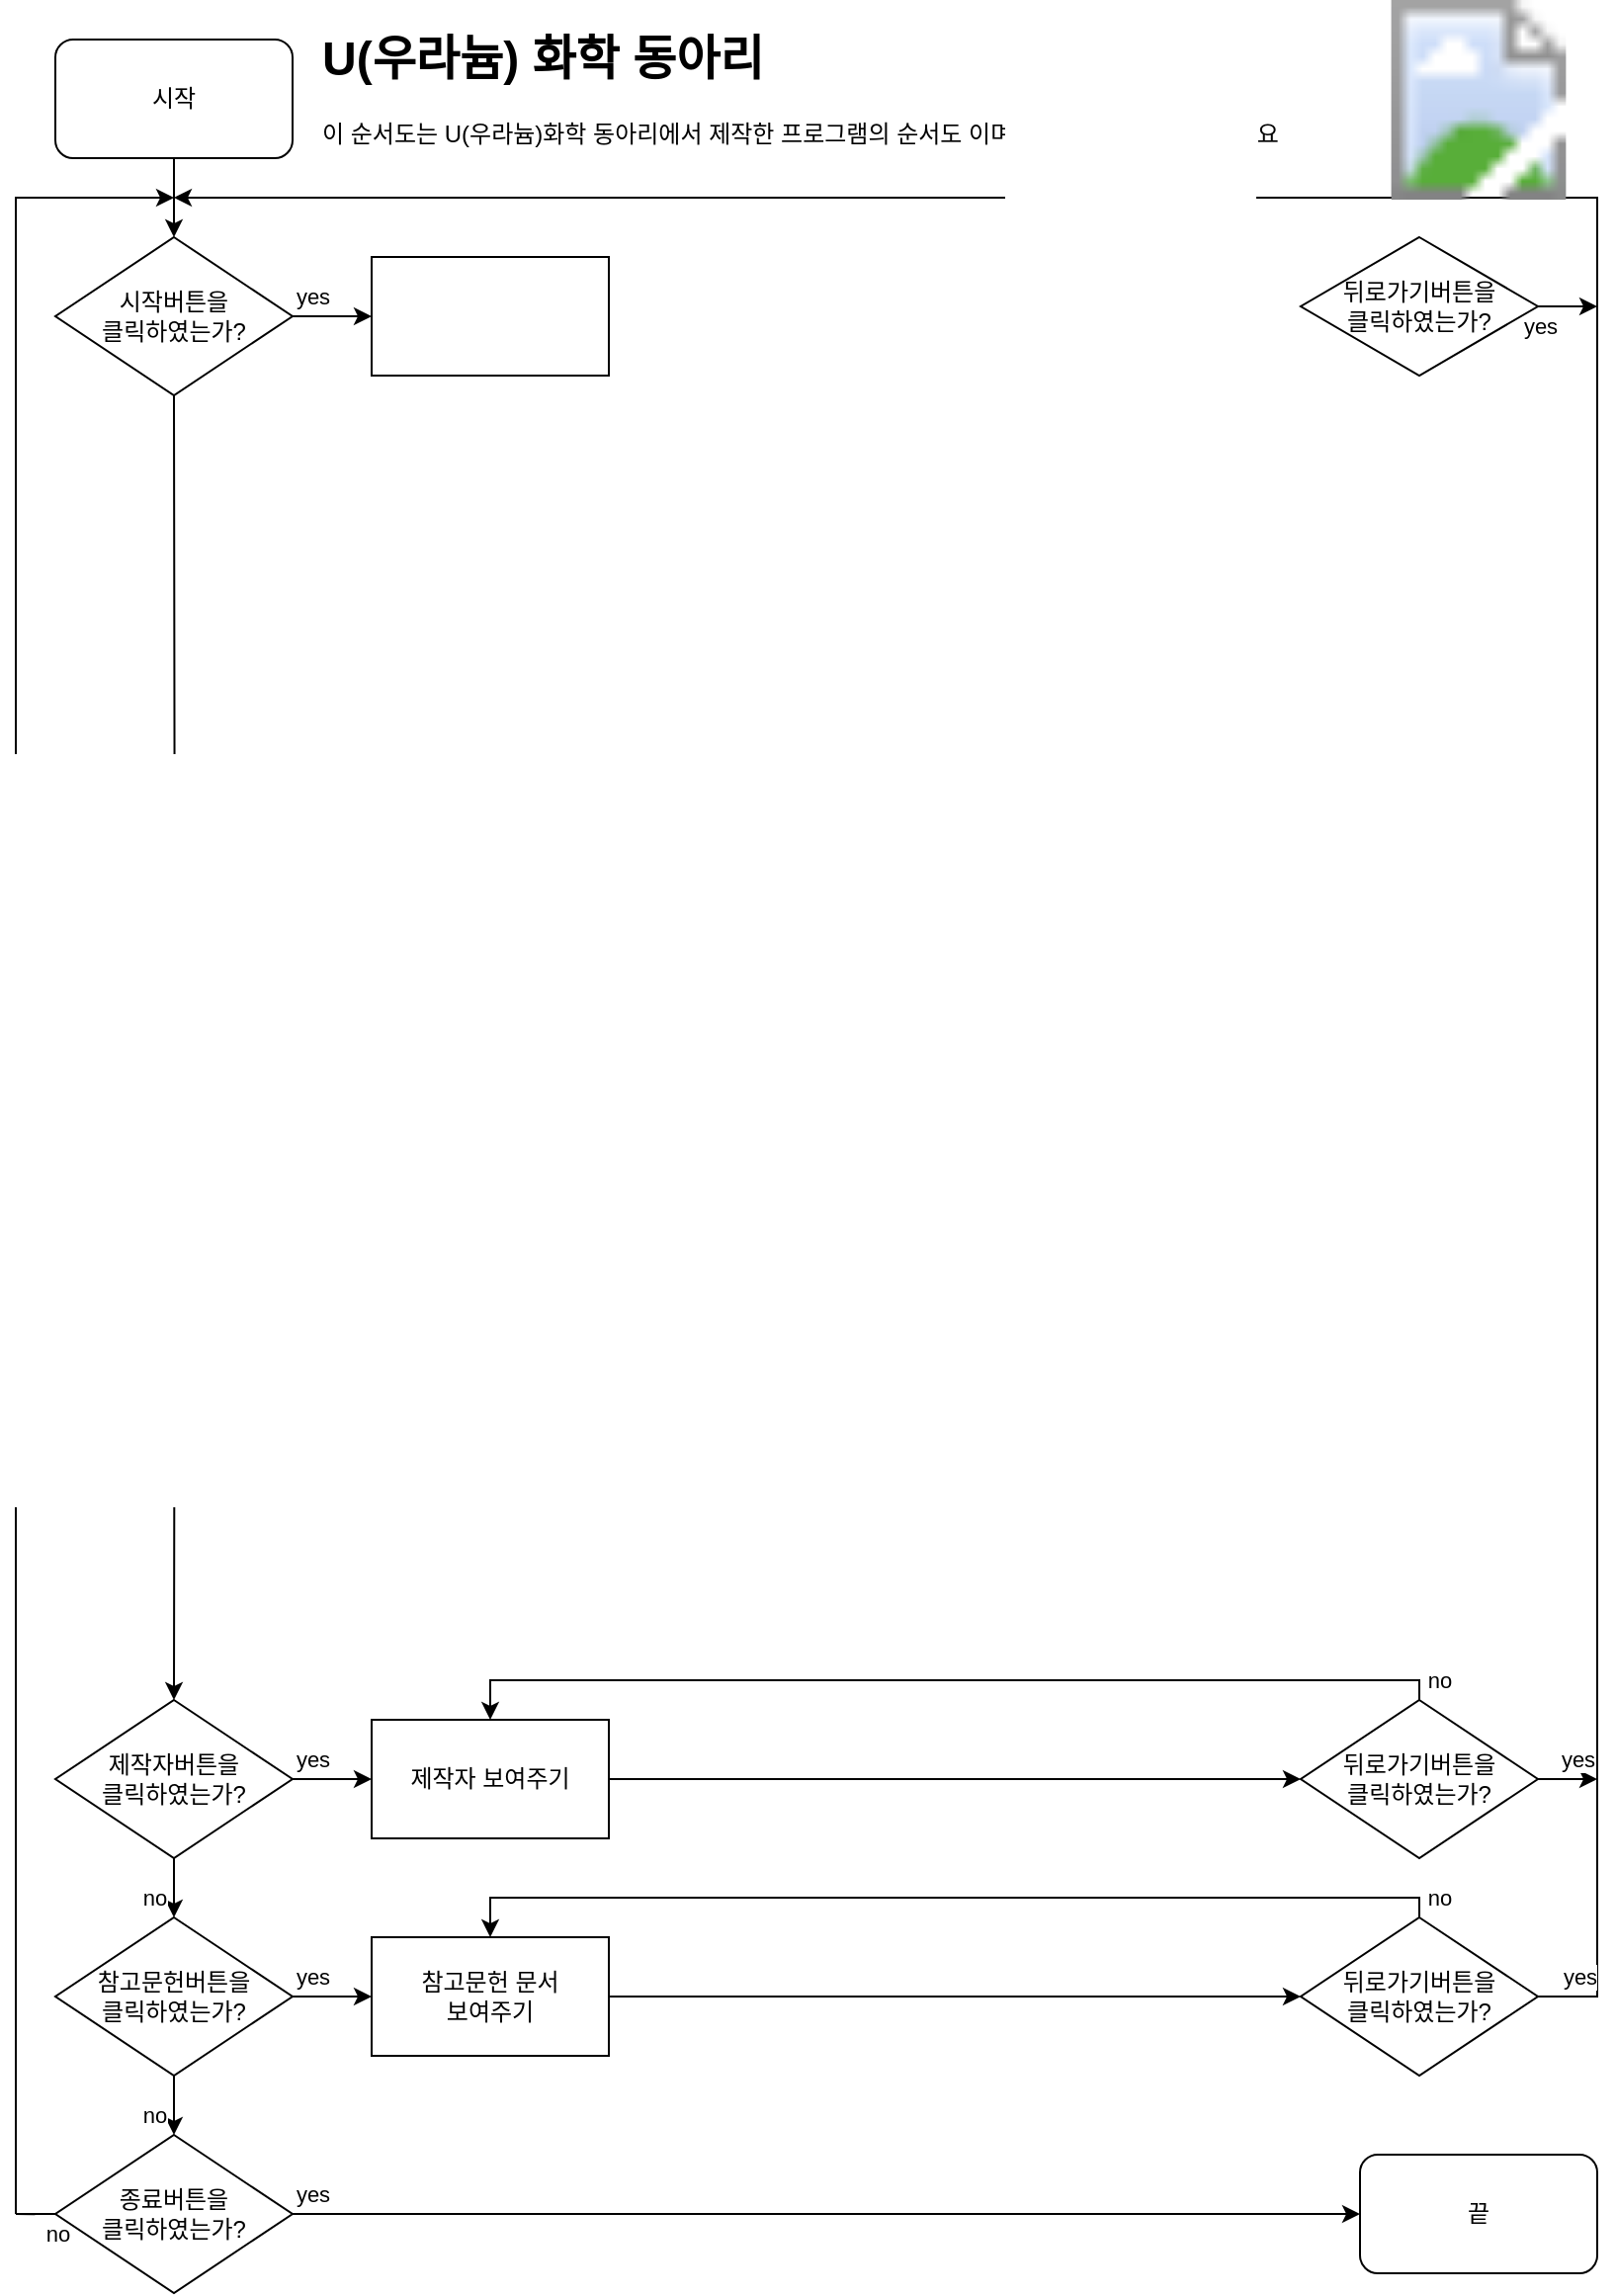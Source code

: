 <mxfile version="12.1.3" type="device" pages="1"><diagram id="kQGQ4uH8GvvLK9f1g2TT" name="Page-2"><mxGraphModel dx="853" dy="404" grid="1" gridSize="10" guides="1" tooltips="1" connect="1" arrows="1" fold="1" page="1" pageScale="1" pageWidth="827" pageHeight="1169" math="0" shadow="0"><root><mxCell id="RVylFyUHIWJLCj3g-BGD-0"/><mxCell id="RVylFyUHIWJLCj3g-BGD-1" parent="RVylFyUHIWJLCj3g-BGD-0"/><mxCell id="FyN53RhaLU9EqQz4K_20-3" style="edgeStyle=orthogonalEdgeStyle;rounded=0;orthogonalLoop=1;jettySize=auto;html=1;exitX=0.5;exitY=1;exitDx=0;exitDy=0;entryX=0.5;entryY=0;entryDx=0;entryDy=0;" parent="RVylFyUHIWJLCj3g-BGD-1" source="FyN53RhaLU9EqQz4K_20-0" target="FyN53RhaLU9EqQz4K_20-1" edge="1"><mxGeometry relative="1" as="geometry"/></mxCell><mxCell id="FyN53RhaLU9EqQz4K_20-0" value="시작" style="rounded=1;whiteSpace=wrap;html=1;" parent="RVylFyUHIWJLCj3g-BGD-1" vertex="1"><mxGeometry x="30" y="20" width="120" height="60" as="geometry"/></mxCell><mxCell id="FyN53RhaLU9EqQz4K_20-12" value="yes" style="edgeStyle=orthogonalEdgeStyle;rounded=0;orthogonalLoop=1;jettySize=auto;html=1;exitX=1;exitY=0.5;exitDx=0;exitDy=0;" parent="RVylFyUHIWJLCj3g-BGD-1" source="FyN53RhaLU9EqQz4K_20-1" edge="1"><mxGeometry x="-0.5" y="10" relative="1" as="geometry"><mxPoint x="190" y="160" as="targetPoint"/><mxPoint as="offset"/></mxGeometry></mxCell><mxCell id="FyN53RhaLU9EqQz4K_20-1" value="시작버튼을 &lt;br&gt;클릭하였는가?" style="rhombus;whiteSpace=wrap;html=1;" parent="RVylFyUHIWJLCj3g-BGD-1" vertex="1"><mxGeometry x="30" y="120" width="120" height="80" as="geometry"/></mxCell><mxCell id="FyN53RhaLU9EqQz4K_20-4" value="no" style="edgeStyle=orthogonalEdgeStyle;rounded=0;orthogonalLoop=1;jettySize=auto;html=1;entryX=0.5;entryY=0;entryDx=0;entryDy=0;" parent="RVylFyUHIWJLCj3g-BGD-1" target="FyN53RhaLU9EqQz4K_20-5" edge="1"><mxGeometry x="0.0" y="-320" relative="1" as="geometry"><mxPoint x="90" y="200" as="sourcePoint"/><mxPoint x="310" y="-320" as="offset"/></mxGeometry></mxCell><mxCell id="FyN53RhaLU9EqQz4K_20-5" value="제작자버튼을 &lt;br&gt;클릭하였는가?" style="rhombus;whiteSpace=wrap;html=1;" parent="RVylFyUHIWJLCj3g-BGD-1" vertex="1"><mxGeometry x="30" y="860" width="120" height="80" as="geometry"/></mxCell><mxCell id="FyN53RhaLU9EqQz4K_20-6" value="no" style="edgeStyle=orthogonalEdgeStyle;rounded=0;orthogonalLoop=1;jettySize=auto;html=1;exitX=0.5;exitY=1;exitDx=0;exitDy=0;entryX=0.5;entryY=0;entryDx=0;entryDy=0;" parent="RVylFyUHIWJLCj3g-BGD-1" target="FyN53RhaLU9EqQz4K_20-7" edge="1"><mxGeometry x="0.333" y="-10" relative="1" as="geometry"><mxPoint x="90" y="940" as="sourcePoint"/><mxPoint as="offset"/></mxGeometry></mxCell><mxCell id="FyN53RhaLU9EqQz4K_20-7" value="참고문헌버튼을 &lt;br&gt;클릭하였는가?" style="rhombus;whiteSpace=wrap;html=1;" parent="RVylFyUHIWJLCj3g-BGD-1" vertex="1"><mxGeometry x="30" y="970" width="120" height="80" as="geometry"/></mxCell><mxCell id="FyN53RhaLU9EqQz4K_20-14" value="yes" style="edgeStyle=orthogonalEdgeStyle;rounded=0;orthogonalLoop=1;jettySize=auto;html=1;exitX=1;exitY=0.5;exitDx=0;exitDy=0;" parent="RVylFyUHIWJLCj3g-BGD-1" source="FyN53RhaLU9EqQz4K_20-5" edge="1"><mxGeometry x="-0.5" y="10" relative="1" as="geometry"><mxPoint x="190" y="900" as="targetPoint"/><mxPoint x="160" y="800" as="sourcePoint"/><mxPoint as="offset"/></mxGeometry></mxCell><mxCell id="FyN53RhaLU9EqQz4K_20-15" value="yes" style="edgeStyle=orthogonalEdgeStyle;rounded=0;orthogonalLoop=1;jettySize=auto;html=1;exitX=1;exitY=0.5;exitDx=0;exitDy=0;" parent="RVylFyUHIWJLCj3g-BGD-1" source="FyN53RhaLU9EqQz4K_20-7" edge="1"><mxGeometry x="-0.5" y="10" relative="1" as="geometry"><mxPoint x="190" y="1010" as="targetPoint"/><mxPoint x="170" y="810" as="sourcePoint"/><mxPoint as="offset"/></mxGeometry></mxCell><mxCell id="pWhzRhMlFrlkzoWiSeOW-1" style="edgeStyle=orthogonalEdgeStyle;rounded=0;orthogonalLoop=1;jettySize=auto;html=1;entryX=0;entryY=0.5;entryDx=0;entryDy=0;" edge="1" parent="RVylFyUHIWJLCj3g-BGD-1" source="FyN53RhaLU9EqQz4K_20-17" target="FyN53RhaLU9EqQz4K_20-22"><mxGeometry relative="1" as="geometry"/></mxCell><mxCell id="FyN53RhaLU9EqQz4K_20-17" value="참고문헌 문서&lt;br&gt;보여주기" style="rounded=0;whiteSpace=wrap;html=1;" parent="RVylFyUHIWJLCj3g-BGD-1" vertex="1"><mxGeometry x="190" y="980" width="120" height="60" as="geometry"/></mxCell><mxCell id="FyN53RhaLU9EqQz4K_20-18" value="" style="rounded=0;whiteSpace=wrap;html=1;" parent="RVylFyUHIWJLCj3g-BGD-1" vertex="1"><mxGeometry x="190" y="130" width="120" height="60" as="geometry"/></mxCell><mxCell id="pWhzRhMlFrlkzoWiSeOW-0" style="edgeStyle=orthogonalEdgeStyle;rounded=0;orthogonalLoop=1;jettySize=auto;html=1;entryX=0;entryY=0.5;entryDx=0;entryDy=0;" edge="1" parent="RVylFyUHIWJLCj3g-BGD-1" source="FyN53RhaLU9EqQz4K_20-19" target="FyN53RhaLU9EqQz4K_20-21"><mxGeometry relative="1" as="geometry"/></mxCell><mxCell id="FyN53RhaLU9EqQz4K_20-19" value="제작자 보여주기" style="rounded=0;whiteSpace=wrap;html=1;" parent="RVylFyUHIWJLCj3g-BGD-1" vertex="1"><mxGeometry x="190" y="870" width="120" height="60" as="geometry"/></mxCell><mxCell id="FyN53RhaLU9EqQz4K_20-37" value="yes" style="edgeStyle=orthogonalEdgeStyle;rounded=0;orthogonalLoop=1;jettySize=auto;html=1;" parent="RVylFyUHIWJLCj3g-BGD-1" source="FyN53RhaLU9EqQz4K_20-20" edge="1"><mxGeometry x="-0.97" y="-10" relative="1" as="geometry"><mxPoint x="810" y="155" as="targetPoint"/><Array as="points"><mxPoint x="810" y="155"/></Array><mxPoint as="offset"/></mxGeometry></mxCell><mxCell id="FyN53RhaLU9EqQz4K_20-20" value="뒤로가기버튼을&lt;br&gt;클릭하였는가?" style="rhombus;whiteSpace=wrap;html=1;" parent="RVylFyUHIWJLCj3g-BGD-1" vertex="1"><mxGeometry x="660" y="120" width="120" height="70" as="geometry"/></mxCell><mxCell id="FyN53RhaLU9EqQz4K_20-38" value="yes" style="edgeStyle=orthogonalEdgeStyle;rounded=0;orthogonalLoop=1;jettySize=auto;html=1;" parent="RVylFyUHIWJLCj3g-BGD-1" source="FyN53RhaLU9EqQz4K_20-21" edge="1"><mxGeometry x="0.319" y="10" relative="1" as="geometry"><mxPoint x="810" y="900" as="targetPoint"/><Array as="points"><mxPoint x="810" y="900"/></Array><mxPoint as="offset"/></mxGeometry></mxCell><mxCell id="pWhzRhMlFrlkzoWiSeOW-3" value="no" style="edgeStyle=orthogonalEdgeStyle;rounded=0;orthogonalLoop=1;jettySize=auto;html=1;entryX=0.5;entryY=0;entryDx=0;entryDy=0;" edge="1" parent="RVylFyUHIWJLCj3g-BGD-1" source="FyN53RhaLU9EqQz4K_20-21" target="FyN53RhaLU9EqQz4K_20-19"><mxGeometry x="-0.96" y="-10" relative="1" as="geometry"><Array as="points"><mxPoint x="720" y="850"/><mxPoint x="250" y="850"/></Array><mxPoint x="10" y="10" as="offset"/></mxGeometry></mxCell><mxCell id="FyN53RhaLU9EqQz4K_20-21" value="뒤로가기버튼을&lt;br&gt;클릭하였는가?" style="rhombus;whiteSpace=wrap;html=1;" parent="RVylFyUHIWJLCj3g-BGD-1" vertex="1"><mxGeometry x="660" y="860" width="120" height="80" as="geometry"/></mxCell><mxCell id="FyN53RhaLU9EqQz4K_20-40" value="yes" style="edgeStyle=orthogonalEdgeStyle;orthogonalLoop=1;jettySize=auto;html=1;strokeColor=#000000;rounded=0;endArrow=classic;endFill=1;" parent="RVylFyUHIWJLCj3g-BGD-1" source="FyN53RhaLU9EqQz4K_20-22" edge="1"><mxGeometry x="-0.975" y="10" relative="1" as="geometry"><mxPoint x="90" y="100" as="targetPoint"/><Array as="points"><mxPoint x="810" y="1010"/><mxPoint x="810" y="100"/><mxPoint x="90" y="100"/></Array><mxPoint as="offset"/></mxGeometry></mxCell><mxCell id="pWhzRhMlFrlkzoWiSeOW-2" value="no" style="edgeStyle=orthogonalEdgeStyle;rounded=0;orthogonalLoop=1;jettySize=auto;html=1;entryX=0.5;entryY=0;entryDx=0;entryDy=0;" edge="1" parent="RVylFyUHIWJLCj3g-BGD-1" source="FyN53RhaLU9EqQz4K_20-22" target="FyN53RhaLU9EqQz4K_20-17"><mxGeometry x="-0.96" y="-10" relative="1" as="geometry"><Array as="points"><mxPoint x="720" y="960"/><mxPoint x="250" y="960"/></Array><mxPoint x="10" y="10" as="offset"/></mxGeometry></mxCell><mxCell id="FyN53RhaLU9EqQz4K_20-22" value="뒤로가기버튼을&lt;br&gt;클릭하였는가?" style="rhombus;whiteSpace=wrap;html=1;" parent="RVylFyUHIWJLCj3g-BGD-1" vertex="1"><mxGeometry x="660" y="970" width="120" height="80" as="geometry"/></mxCell><mxCell id="FyN53RhaLU9EqQz4K_20-27" value="no" style="edgeStyle=orthogonalEdgeStyle;rounded=0;orthogonalLoop=1;jettySize=auto;html=1;exitX=0.5;exitY=1;exitDx=0;exitDy=0;entryX=0.5;entryY=0;entryDx=0;entryDy=0;" parent="RVylFyUHIWJLCj3g-BGD-1" target="FyN53RhaLU9EqQz4K_20-28" edge="1"><mxGeometry x="0.333" y="-10" relative="1" as="geometry"><mxPoint x="90" y="1050" as="sourcePoint"/><mxPoint as="offset"/></mxGeometry></mxCell><mxCell id="FyN53RhaLU9EqQz4K_20-35" value="no" style="edgeStyle=orthogonalEdgeStyle;rounded=0;orthogonalLoop=1;jettySize=auto;html=1;" parent="RVylFyUHIWJLCj3g-BGD-1" edge="1"><mxGeometry x="0.893" y="-1030" relative="1" as="geometry"><mxPoint x="90" y="100" as="targetPoint"/><Array as="points"><mxPoint x="10" y="100"/><mxPoint x="90" y="100"/></Array><mxPoint as="offset"/><mxPoint x="10" y="1120" as="sourcePoint"/></mxGeometry></mxCell><mxCell id="pWhzRhMlFrlkzoWiSeOW-4" style="edgeStyle=orthogonalEdgeStyle;rounded=0;orthogonalLoop=1;jettySize=auto;html=1;exitX=0;exitY=0.5;exitDx=0;exitDy=0;endArrow=none;endFill=0;" edge="1" parent="RVylFyUHIWJLCj3g-BGD-1" source="FyN53RhaLU9EqQz4K_20-28"><mxGeometry relative="1" as="geometry"><mxPoint x="19.706" y="1120.176" as="targetPoint"/><Array as="points"><mxPoint x="10" y="1120"/><mxPoint x="10" y="1120"/></Array></mxGeometry></mxCell><mxCell id="FyN53RhaLU9EqQz4K_20-28" value="종료버튼을 &lt;br&gt;클릭하였는가?" style="rhombus;whiteSpace=wrap;html=1;" parent="RVylFyUHIWJLCj3g-BGD-1" vertex="1"><mxGeometry x="30" y="1080" width="120" height="80" as="geometry"/></mxCell><mxCell id="FyN53RhaLU9EqQz4K_20-29" value="yes" style="edgeStyle=orthogonalEdgeStyle;rounded=0;orthogonalLoop=1;jettySize=auto;html=1;entryX=0;entryY=0.5;entryDx=0;entryDy=0;" parent="RVylFyUHIWJLCj3g-BGD-1" edge="1" target="FyN53RhaLU9EqQz4K_20-36"><mxGeometry x="-0.964" y="10" relative="1" as="geometry"><mxPoint x="90" y="1190" as="targetPoint"/><mxPoint x="150" y="1120" as="sourcePoint"/><mxPoint as="offset"/><Array as="points"><mxPoint x="410" y="1120"/><mxPoint x="410" y="1120"/></Array></mxGeometry></mxCell><mxCell id="FyN53RhaLU9EqQz4K_20-36" value="끝" style="rounded=1;whiteSpace=wrap;html=1;" parent="RVylFyUHIWJLCj3g-BGD-1" vertex="1"><mxGeometry x="690" y="1090" width="120" height="60" as="geometry"/></mxCell><mxCell id="pWhzRhMlFrlkzoWiSeOW-5" value="&lt;h1&gt;U(우라늄) 화학 동아리&lt;/h1&gt;&lt;div&gt;이 순서도는 U(우라늄)화학 동아리에서 제작한 프로그램의 순서도 이며, 문제가 있으면 무시하세요&lt;/div&gt;" style="text;html=1;strokeColor=none;fillColor=none;spacing=5;spacingTop=-20;whiteSpace=wrap;overflow=hidden;rounded=0;" vertex="1" parent="RVylFyUHIWJLCj3g-BGD-1"><mxGeometry x="160" y="10" width="560" height="80" as="geometry"/></mxCell><UserObject label="" id="pWhzRhMlFrlkzoWiSeOW-9"><mxCell style="shape=image;html=1;verticalLabelPosition=bottom;labelBackgroundColor=#ffffff;verticalAlign=top;imageAspect=1;aspect=fixed;image=https://upload.wikimedia.org/wikipedia/commons/thumb/4/40/Electron_shell_092_Uranium_-_no_label.svg/2000px-Electron_shell_092_Uranium_-_no_label.svg.png;" vertex="1" parent="RVylFyUHIWJLCj3g-BGD-1"><mxGeometry x="699.5" width="101" height="101" as="geometry"/></mxCell></UserObject></root></mxGraphModel></diagram></mxfile>